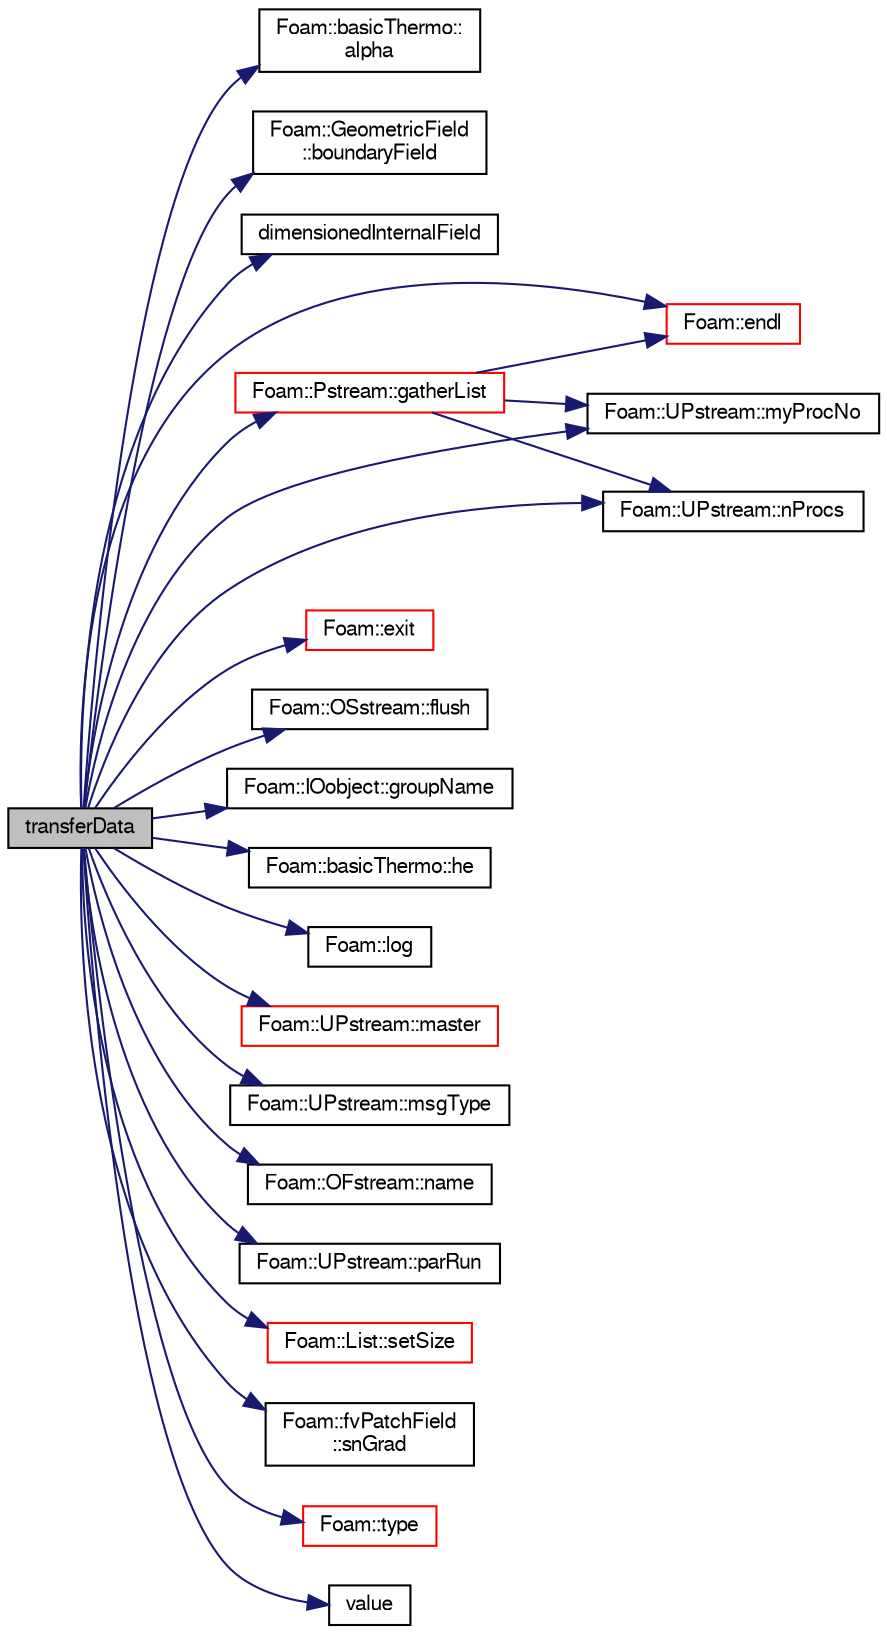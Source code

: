 digraph "transferData"
{
  bgcolor="transparent";
  edge [fontname="FreeSans",fontsize="10",labelfontname="FreeSans",labelfontsize="10"];
  node [fontname="FreeSans",fontsize="10",shape=record];
  rankdir="LR";
  Node1 [label="transferData",height=0.2,width=0.4,color="black", fillcolor="grey75", style="filled" fontcolor="black"];
  Node1 -> Node2 [color="midnightblue",fontsize="10",style="solid",fontname="FreeSans"];
  Node2 [label="Foam::basicThermo::\lalpha",height=0.2,width=0.4,color="black",URL="$a00115.html#aea4f26e40fb4c4022adaf66834647be7",tooltip="Thermal diffusivity for enthalpy of mixture [kg/m/s]. "];
  Node1 -> Node3 [color="midnightblue",fontsize="10",style="solid",fontname="FreeSans"];
  Node3 [label="Foam::GeometricField\l::boundaryField",height=0.2,width=0.4,color="black",URL="$a00896.html#a3c6c1a789b48ea0c5e8bff64f9c14f2d",tooltip="Return reference to GeometricBoundaryField. "];
  Node1 -> Node4 [color="midnightblue",fontsize="10",style="solid",fontname="FreeSans"];
  Node4 [label="dimensionedInternalField",height=0.2,width=0.4,color="black",URL="$a03034.html#a942cd19121a46cdc649099eb27c74b18"];
  Node1 -> Node5 [color="midnightblue",fontsize="10",style="solid",fontname="FreeSans"];
  Node5 [label="Foam::endl",height=0.2,width=0.4,color="red",URL="$a10237.html#a2db8fe02a0d3909e9351bb4275b23ce4",tooltip="Add newline and flush stream. "];
  Node1 -> Node6 [color="midnightblue",fontsize="10",style="solid",fontname="FreeSans"];
  Node6 [label="Foam::exit",height=0.2,width=0.4,color="red",URL="$a10237.html#a06ca7250d8e89caf05243ec094843642"];
  Node1 -> Node7 [color="midnightblue",fontsize="10",style="solid",fontname="FreeSans"];
  Node7 [label="Foam::OSstream::flush",height=0.2,width=0.4,color="black",URL="$a01686.html#adac116554b543b7c4228c018a85882f5",tooltip="Flush stream. "];
  Node1 -> Node8 [color="midnightblue",fontsize="10",style="solid",fontname="FreeSans"];
  Node8 [label="Foam::Pstream::gatherList",height=0.2,width=0.4,color="red",URL="$a01959.html#afbdf64fb42cd760690d51a9a321792d9",tooltip="Gather data but keep individual values separate. "];
  Node8 -> Node5 [color="midnightblue",fontsize="10",style="solid",fontname="FreeSans"];
  Node8 -> Node9 [color="midnightblue",fontsize="10",style="solid",fontname="FreeSans"];
  Node9 [label="Foam::UPstream::myProcNo",height=0.2,width=0.4,color="black",URL="$a02690.html#afc74d89573de32a3032c916f8cdd1733",tooltip="Number of this process (starting from masterNo() = 0) "];
  Node8 -> Node10 [color="midnightblue",fontsize="10",style="solid",fontname="FreeSans"];
  Node10 [label="Foam::UPstream::nProcs",height=0.2,width=0.4,color="black",URL="$a02690.html#aada0e04d8127eda8ee95be0772754a4f",tooltip="Number of processes in parallel run. "];
  Node1 -> Node11 [color="midnightblue",fontsize="10",style="solid",fontname="FreeSans"];
  Node11 [label="Foam::IOobject::groupName",height=0.2,width=0.4,color="black",URL="$a01142.html#ad5705e6da2a025ad75b4cf5d748d7d30"];
  Node1 -> Node12 [color="midnightblue",fontsize="10",style="solid",fontname="FreeSans"];
  Node12 [label="Foam::basicThermo::he",height=0.2,width=0.4,color="black",URL="$a00115.html#a662d59ddd0d78a76cd9838b63db0dc27",tooltip="Enthalpy/Internal energy [J/kg]. "];
  Node1 -> Node13 [color="midnightblue",fontsize="10",style="solid",fontname="FreeSans"];
  Node13 [label="Foam::log",height=0.2,width=0.4,color="black",URL="$a10237.html#a6e89590da9859ad497977e08f110d4b5"];
  Node1 -> Node14 [color="midnightblue",fontsize="10",style="solid",fontname="FreeSans"];
  Node14 [label="Foam::UPstream::master",height=0.2,width=0.4,color="red",URL="$a02690.html#a36af549940a0aae3733774649594489f",tooltip="Am I the master process. "];
  Node1 -> Node15 [color="midnightblue",fontsize="10",style="solid",fontname="FreeSans"];
  Node15 [label="Foam::UPstream::msgType",height=0.2,width=0.4,color="black",URL="$a02690.html#ae5b8fe6652f6320aa6c7f5c44b6f01b7",tooltip="Message tag of standard messages. "];
  Node1 -> Node9 [color="midnightblue",fontsize="10",style="solid",fontname="FreeSans"];
  Node1 -> Node16 [color="midnightblue",fontsize="10",style="solid",fontname="FreeSans"];
  Node16 [label="Foam::OFstream::name",height=0.2,width=0.4,color="black",URL="$a01654.html#acd3da3556711337d571c60cf9ffb91cc",tooltip="Return the name of the stream. "];
  Node1 -> Node10 [color="midnightblue",fontsize="10",style="solid",fontname="FreeSans"];
  Node1 -> Node17 [color="midnightblue",fontsize="10",style="solid",fontname="FreeSans"];
  Node17 [label="Foam::UPstream::parRun",height=0.2,width=0.4,color="black",URL="$a02690.html#adbb27f04b5705440fb8b09f278059011",tooltip="Is this a parallel run? "];
  Node1 -> Node18 [color="midnightblue",fontsize="10",style="solid",fontname="FreeSans"];
  Node18 [label="Foam::List::setSize",height=0.2,width=0.4,color="red",URL="$a01325.html#aedb985ffeaf1bdbfeccc2a8730405703",tooltip="Reset size of List. "];
  Node1 -> Node19 [color="midnightblue",fontsize="10",style="solid",fontname="FreeSans"];
  Node19 [label="Foam::fvPatchField\l::snGrad",height=0.2,width=0.4,color="black",URL="$a00861.html#aee44c456744b9ed5f206a9027bb93f8a",tooltip="Return patch-normal gradient. "];
  Node1 -> Node20 [color="midnightblue",fontsize="10",style="solid",fontname="FreeSans"];
  Node20 [label="Foam::type",height=0.2,width=0.4,color="red",URL="$a10237.html#aec48583af672626378f501eb9fc32cd1",tooltip="Return the file type: DIRECTORY or FILE. "];
  Node1 -> Node21 [color="midnightblue",fontsize="10",style="solid",fontname="FreeSans"];
  Node21 [label="value",height=0.2,width=0.4,color="black",URL="$a04591.html#a7f851d6ccb9cf41e28285ce3b75e11df"];
}
